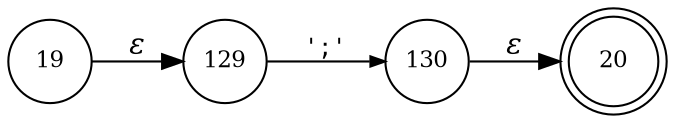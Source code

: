 digraph ATN {
rankdir=LR;
s20[fontsize=11, label="20", shape=doublecircle, fixedsize=true, width=.6];
s129[fontsize=11,label="129", shape=circle, fixedsize=true, width=.55, peripheries=1];
s130[fontsize=11,label="130", shape=circle, fixedsize=true, width=.55, peripheries=1];
s19[fontsize=11,label="19", shape=circle, fixedsize=true, width=.55, peripheries=1];
s19 -> s129 [fontname="Times-Italic", label="&epsilon;"];
s129 -> s130 [fontsize=11, fontname="Courier", arrowsize=.7, label = "';'", arrowhead = normal];
s130 -> s20 [fontname="Times-Italic", label="&epsilon;"];
}
